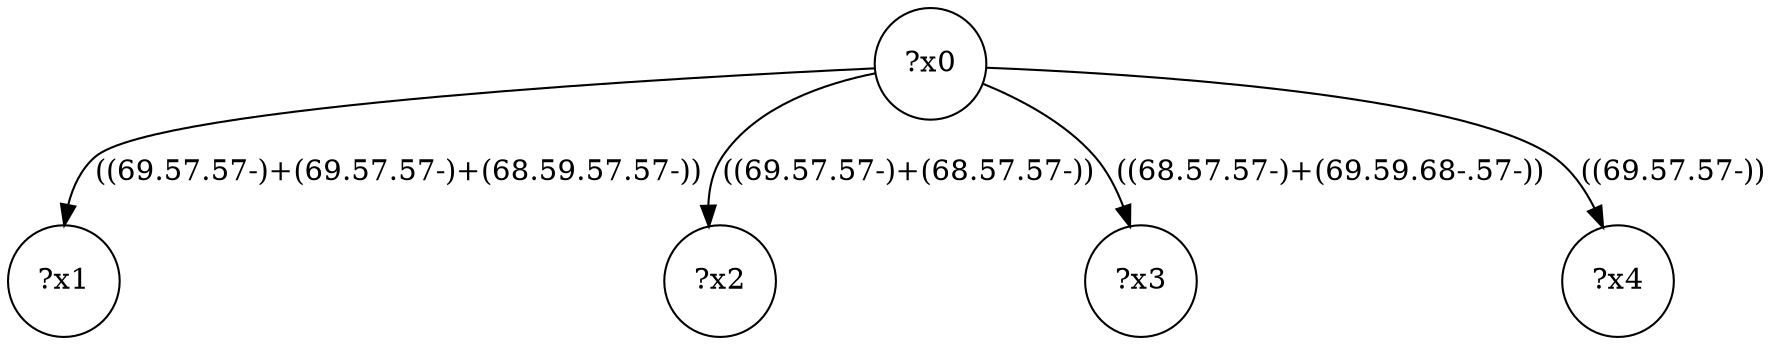 digraph g {
	x0 [shape=circle, label="?x0"];
	x1 [shape=circle, label="?x1"];
	x0 -> x1 [label="((69.57.57-)+(69.57.57-)+(68.59.57.57-))"];
	x2 [shape=circle, label="?x2"];
	x0 -> x2 [label="((69.57.57-)+(68.57.57-))"];
	x3 [shape=circle, label="?x3"];
	x0 -> x3 [label="((68.57.57-)+(69.59.68-.57-))"];
	x4 [shape=circle, label="?x4"];
	x0 -> x4 [label="((69.57.57-))"];
}
